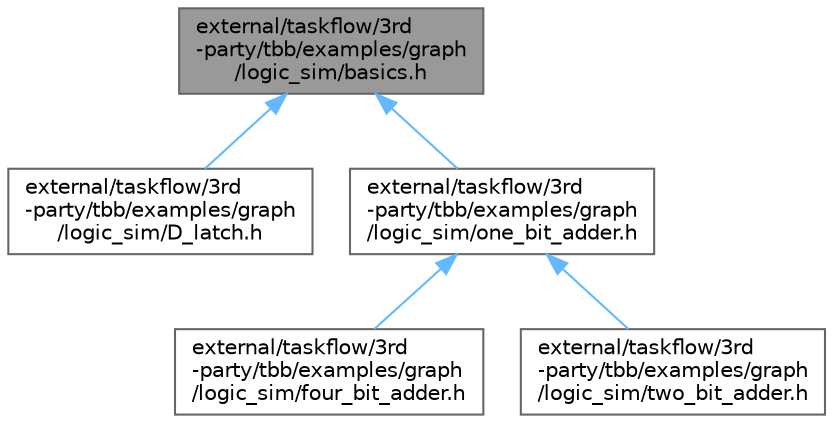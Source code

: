 digraph "external/taskflow/3rd-party/tbb/examples/graph/logic_sim/basics.h"
{
 // LATEX_PDF_SIZE
  bgcolor="transparent";
  edge [fontname=Helvetica,fontsize=10,labelfontname=Helvetica,labelfontsize=10];
  node [fontname=Helvetica,fontsize=10,shape=box,height=0.2,width=0.4];
  Node1 [id="Node000001",label="external/taskflow/3rd\l-party/tbb/examples/graph\l/logic_sim/basics.h",height=0.2,width=0.4,color="gray40", fillcolor="grey60", style="filled", fontcolor="black",tooltip=" "];
  Node1 -> Node2 [id="edge5_Node000001_Node000002",dir="back",color="steelblue1",style="solid",tooltip=" "];
  Node2 [id="Node000002",label="external/taskflow/3rd\l-party/tbb/examples/graph\l/logic_sim/D_latch.h",height=0.2,width=0.4,color="grey40", fillcolor="white", style="filled",URL="$_d__latch_8h.html",tooltip=" "];
  Node1 -> Node3 [id="edge6_Node000001_Node000003",dir="back",color="steelblue1",style="solid",tooltip=" "];
  Node3 [id="Node000003",label="external/taskflow/3rd\l-party/tbb/examples/graph\l/logic_sim/one_bit_adder.h",height=0.2,width=0.4,color="grey40", fillcolor="white", style="filled",URL="$one__bit__adder_8h.html",tooltip=" "];
  Node3 -> Node4 [id="edge7_Node000003_Node000004",dir="back",color="steelblue1",style="solid",tooltip=" "];
  Node4 [id="Node000004",label="external/taskflow/3rd\l-party/tbb/examples/graph\l/logic_sim/four_bit_adder.h",height=0.2,width=0.4,color="grey40", fillcolor="white", style="filled",URL="$four__bit__adder_8h.html",tooltip=" "];
  Node3 -> Node5 [id="edge8_Node000003_Node000005",dir="back",color="steelblue1",style="solid",tooltip=" "];
  Node5 [id="Node000005",label="external/taskflow/3rd\l-party/tbb/examples/graph\l/logic_sim/two_bit_adder.h",height=0.2,width=0.4,color="grey40", fillcolor="white", style="filled",URL="$two__bit__adder_8h.html",tooltip=" "];
}

